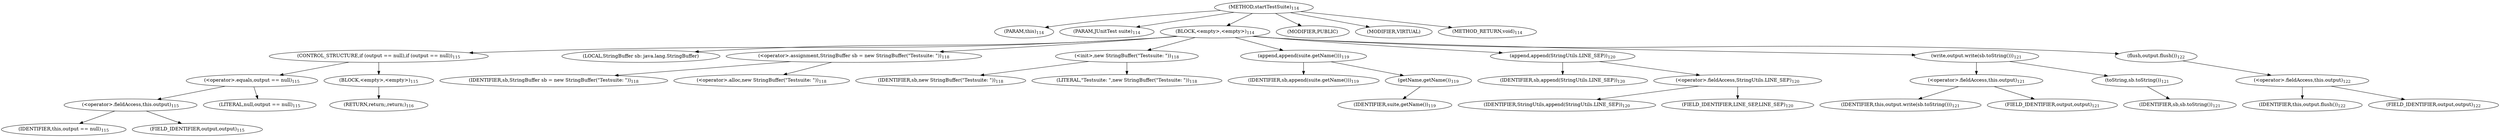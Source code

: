 digraph "startTestSuite" {  
"150" [label = <(METHOD,startTestSuite)<SUB>114</SUB>> ]
"151" [label = <(PARAM,this)<SUB>114</SUB>> ]
"152" [label = <(PARAM,JUnitTest suite)<SUB>114</SUB>> ]
"153" [label = <(BLOCK,&lt;empty&gt;,&lt;empty&gt;)<SUB>114</SUB>> ]
"154" [label = <(CONTROL_STRUCTURE,if (output == null),if (output == null))<SUB>115</SUB>> ]
"155" [label = <(&lt;operator&gt;.equals,output == null)<SUB>115</SUB>> ]
"156" [label = <(&lt;operator&gt;.fieldAccess,this.output)<SUB>115</SUB>> ]
"157" [label = <(IDENTIFIER,this,output == null)<SUB>115</SUB>> ]
"158" [label = <(FIELD_IDENTIFIER,output,output)<SUB>115</SUB>> ]
"159" [label = <(LITERAL,null,output == null)<SUB>115</SUB>> ]
"160" [label = <(BLOCK,&lt;empty&gt;,&lt;empty&gt;)<SUB>115</SUB>> ]
"161" [label = <(RETURN,return;,return;)<SUB>116</SUB>> ]
"6" [label = <(LOCAL,StringBuffer sb: java.lang.StringBuffer)> ]
"162" [label = <(&lt;operator&gt;.assignment,StringBuffer sb = new StringBuffer(&quot;Testsuite: &quot;))<SUB>118</SUB>> ]
"163" [label = <(IDENTIFIER,sb,StringBuffer sb = new StringBuffer(&quot;Testsuite: &quot;))<SUB>118</SUB>> ]
"164" [label = <(&lt;operator&gt;.alloc,new StringBuffer(&quot;Testsuite: &quot;))<SUB>118</SUB>> ]
"165" [label = <(&lt;init&gt;,new StringBuffer(&quot;Testsuite: &quot;))<SUB>118</SUB>> ]
"5" [label = <(IDENTIFIER,sb,new StringBuffer(&quot;Testsuite: &quot;))<SUB>118</SUB>> ]
"166" [label = <(LITERAL,&quot;Testsuite: &quot;,new StringBuffer(&quot;Testsuite: &quot;))<SUB>118</SUB>> ]
"167" [label = <(append,append(suite.getName()))<SUB>119</SUB>> ]
"168" [label = <(IDENTIFIER,sb,append(suite.getName()))<SUB>119</SUB>> ]
"169" [label = <(getName,getName())<SUB>119</SUB>> ]
"170" [label = <(IDENTIFIER,suite,getName())<SUB>119</SUB>> ]
"171" [label = <(append,append(StringUtils.LINE_SEP))<SUB>120</SUB>> ]
"172" [label = <(IDENTIFIER,sb,append(StringUtils.LINE_SEP))<SUB>120</SUB>> ]
"173" [label = <(&lt;operator&gt;.fieldAccess,StringUtils.LINE_SEP)<SUB>120</SUB>> ]
"174" [label = <(IDENTIFIER,StringUtils,append(StringUtils.LINE_SEP))<SUB>120</SUB>> ]
"175" [label = <(FIELD_IDENTIFIER,LINE_SEP,LINE_SEP)<SUB>120</SUB>> ]
"176" [label = <(write,output.write(sb.toString()))<SUB>121</SUB>> ]
"177" [label = <(&lt;operator&gt;.fieldAccess,this.output)<SUB>121</SUB>> ]
"178" [label = <(IDENTIFIER,this,output.write(sb.toString()))<SUB>121</SUB>> ]
"179" [label = <(FIELD_IDENTIFIER,output,output)<SUB>121</SUB>> ]
"180" [label = <(toString,sb.toString())<SUB>121</SUB>> ]
"181" [label = <(IDENTIFIER,sb,sb.toString())<SUB>121</SUB>> ]
"182" [label = <(flush,output.flush())<SUB>122</SUB>> ]
"183" [label = <(&lt;operator&gt;.fieldAccess,this.output)<SUB>122</SUB>> ]
"184" [label = <(IDENTIFIER,this,output.flush())<SUB>122</SUB>> ]
"185" [label = <(FIELD_IDENTIFIER,output,output)<SUB>122</SUB>> ]
"186" [label = <(MODIFIER,PUBLIC)> ]
"187" [label = <(MODIFIER,VIRTUAL)> ]
"188" [label = <(METHOD_RETURN,void)<SUB>114</SUB>> ]
  "150" -> "151" 
  "150" -> "152" 
  "150" -> "153" 
  "150" -> "186" 
  "150" -> "187" 
  "150" -> "188" 
  "153" -> "154" 
  "153" -> "6" 
  "153" -> "162" 
  "153" -> "165" 
  "153" -> "167" 
  "153" -> "171" 
  "153" -> "176" 
  "153" -> "182" 
  "154" -> "155" 
  "154" -> "160" 
  "155" -> "156" 
  "155" -> "159" 
  "156" -> "157" 
  "156" -> "158" 
  "160" -> "161" 
  "162" -> "163" 
  "162" -> "164" 
  "165" -> "5" 
  "165" -> "166" 
  "167" -> "168" 
  "167" -> "169" 
  "169" -> "170" 
  "171" -> "172" 
  "171" -> "173" 
  "173" -> "174" 
  "173" -> "175" 
  "176" -> "177" 
  "176" -> "180" 
  "177" -> "178" 
  "177" -> "179" 
  "180" -> "181" 
  "182" -> "183" 
  "183" -> "184" 
  "183" -> "185" 
}

